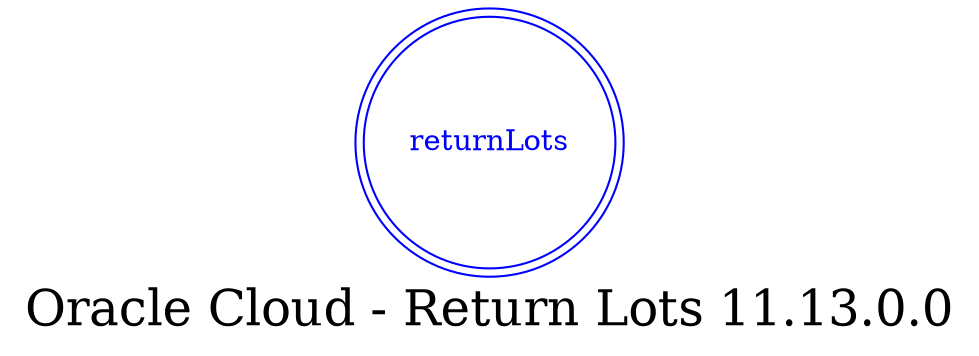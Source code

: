 digraph LexiconGraph {
graph[label="Oracle Cloud - Return Lots 11.13.0.0", fontsize=24]
splines=true
"returnLots" [color=blue, fontcolor=blue, shape=doublecircle]
}
